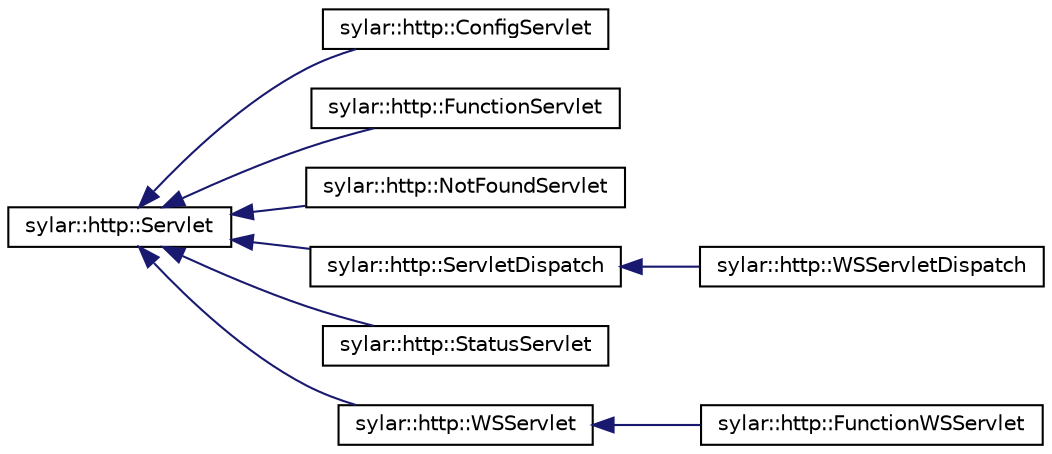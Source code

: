 digraph "类继承关系图"
{
 // LATEX_PDF_SIZE
  edge [fontname="Helvetica",fontsize="10",labelfontname="Helvetica",labelfontsize="10"];
  node [fontname="Helvetica",fontsize="10",shape=record];
  rankdir="LR";
  Node0 [label="sylar::http::Servlet",height=0.2,width=0.4,color="black", fillcolor="white", style="filled",URL="$classsylar_1_1http_1_1Servlet.html",tooltip="Servlet封装"];
  Node0 -> Node1 [dir="back",color="midnightblue",fontsize="10",style="solid",fontname="Helvetica"];
  Node1 [label="sylar::http::ConfigServlet",height=0.2,width=0.4,color="black", fillcolor="white", style="filled",URL="$classsylar_1_1http_1_1ConfigServlet.html",tooltip=" "];
  Node0 -> Node2 [dir="back",color="midnightblue",fontsize="10",style="solid",fontname="Helvetica"];
  Node2 [label="sylar::http::FunctionServlet",height=0.2,width=0.4,color="black", fillcolor="white", style="filled",URL="$classsylar_1_1http_1_1FunctionServlet.html",tooltip="函数式Servlet"];
  Node0 -> Node3 [dir="back",color="midnightblue",fontsize="10",style="solid",fontname="Helvetica"];
  Node3 [label="sylar::http::NotFoundServlet",height=0.2,width=0.4,color="black", fillcolor="white", style="filled",URL="$classsylar_1_1http_1_1NotFoundServlet.html",tooltip="NotFoundServlet(默认返回404)"];
  Node0 -> Node4 [dir="back",color="midnightblue",fontsize="10",style="solid",fontname="Helvetica"];
  Node4 [label="sylar::http::ServletDispatch",height=0.2,width=0.4,color="black", fillcolor="white", style="filled",URL="$classsylar_1_1http_1_1ServletDispatch.html",tooltip="Servlet分发器"];
  Node4 -> Node5 [dir="back",color="midnightblue",fontsize="10",style="solid",fontname="Helvetica"];
  Node5 [label="sylar::http::WSServletDispatch",height=0.2,width=0.4,color="black", fillcolor="white", style="filled",URL="$classsylar_1_1http_1_1WSServletDispatch.html",tooltip=" "];
  Node0 -> Node6 [dir="back",color="midnightblue",fontsize="10",style="solid",fontname="Helvetica"];
  Node6 [label="sylar::http::StatusServlet",height=0.2,width=0.4,color="black", fillcolor="white", style="filled",URL="$classsylar_1_1http_1_1StatusServlet.html",tooltip=" "];
  Node0 -> Node7 [dir="back",color="midnightblue",fontsize="10",style="solid",fontname="Helvetica"];
  Node7 [label="sylar::http::WSServlet",height=0.2,width=0.4,color="black", fillcolor="white", style="filled",URL="$classsylar_1_1http_1_1WSServlet.html",tooltip=" "];
  Node7 -> Node8 [dir="back",color="midnightblue",fontsize="10",style="solid",fontname="Helvetica"];
  Node8 [label="sylar::http::FunctionWSServlet",height=0.2,width=0.4,color="black", fillcolor="white", style="filled",URL="$classsylar_1_1http_1_1FunctionWSServlet.html",tooltip=" "];
}
